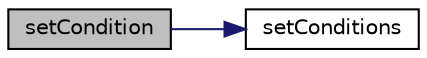 digraph "setCondition"
{
  edge [fontname="Helvetica",fontsize="10",labelfontname="Helvetica",labelfontsize="10"];
  node [fontname="Helvetica",fontsize="10",shape=record];
  rankdir="LR";
  Node24 [label="setCondition",height=0.2,width=0.4,color="black", fillcolor="grey75", style="filled", fontcolor="black"];
  Node24 -> Node25 [color="midnightblue",fontsize="10",style="solid",fontname="Helvetica"];
  Node25 [label="setConditions",height=0.2,width=0.4,color="black", fillcolor="white", style="filled",URL="$class_p_h_p_excel___style___conditional.html#a74f10c64dfb55f71ff2b6f1164946c69"];
}
